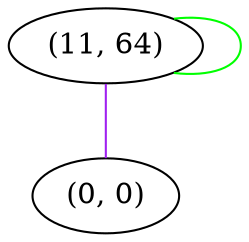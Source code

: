 graph "" {
"(11, 64)";
"(0, 0)";
"(11, 64)" -- "(11, 64)"  [color=green, key=0, weight=2];
"(11, 64)" -- "(0, 0)"  [color=purple, key=0, weight=4];
}
